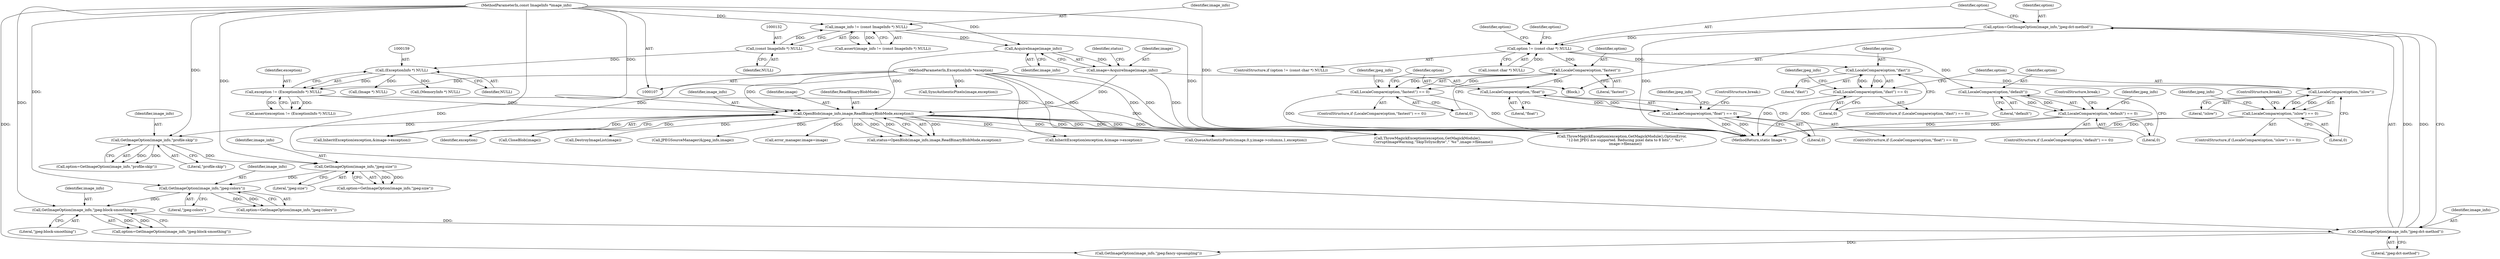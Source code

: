 digraph "0_ImageMagick_58cf5bf4fade82e3b510e8f3463a967278a3e410@pointer" {
"1000722" [label="(Call,option=GetImageOption(image_info,\"jpeg:dct-method\"))"];
"1000724" [label="(Call,GetImageOption(image_info,\"jpeg:dct-method\"))"];
"1000697" [label="(Call,GetImageOption(image_info,\"jpeg:block-smoothing\"))"];
"1000672" [label="(Call,GetImageOption(image_info,\"jpeg:colors\"))"];
"1000490" [label="(Call,GetImageOption(image_info,\"jpeg:size\"))"];
"1000320" [label="(Call,GetImageOption(image_info,\"profile:skip\"))"];
"1000179" [label="(Call,OpenBlob(image_info,image,ReadBinaryBlobMode,exception))"];
"1000175" [label="(Call,AcquireImage(image_info))"];
"1000129" [label="(Call,image_info != (const ImageInfo *) NULL)"];
"1000108" [label="(MethodParameterIn,const ImageInfo *image_info)"];
"1000131" [label="(Call,(const ImageInfo *) NULL)"];
"1000173" [label="(Call,image=AcquireImage(image_info))"];
"1000156" [label="(Call,exception != (ExceptionInfo *) NULL)"];
"1000109" [label="(MethodParameterIn,ExceptionInfo *exception)"];
"1000158" [label="(Call,(ExceptionInfo *) NULL)"];
"1000728" [label="(Call,option != (const char *) NULL)"];
"1000742" [label="(Call,LocaleCompare(option,\"default\"))"];
"1000741" [label="(Call,LocaleCompare(option,\"default\") == 0)"];
"1000757" [label="(Call,LocaleCompare(option,\"fastest\"))"];
"1000756" [label="(Call,LocaleCompare(option,\"fastest\") == 0)"];
"1000768" [label="(Call,LocaleCompare(option,\"float\"))"];
"1000767" [label="(Call,LocaleCompare(option,\"float\") == 0)"];
"1000783" [label="(Call,LocaleCompare(option,\"ifast\"))"];
"1000782" [label="(Call,LocaleCompare(option,\"ifast\") == 0)"];
"1000794" [label="(Call,LocaleCompare(option,\"islow\"))"];
"1000793" [label="(Call,LocaleCompare(option,\"islow\") == 0)"];
"1000175" [label="(Call,AcquireImage(image_info))"];
"1000697" [label="(Call,GetImageOption(image_info,\"jpeg:block-smoothing\"))"];
"1000180" [label="(Identifier,image_info)"];
"1000767" [label="(Call,LocaleCompare(option,\"float\") == 0)"];
"1000235" [label="(Call,error_manager.image=image)"];
"1000155" [label="(Call,assert(exception != (ExceptionInfo *) NULL))"];
"1000672" [label="(Call,GetImageOption(image_info,\"jpeg:colors\"))"];
"1000726" [label="(Literal,\"jpeg:dct-method\")"];
"1000177" [label="(Call,status=OpenBlob(image_info,image,ReadBinaryBlobMode,exception))"];
"1000756" [label="(Call,LocaleCompare(option,\"fastest\") == 0)"];
"1000782" [label="(Call,LocaleCompare(option,\"ifast\") == 0)"];
"1000800" [label="(Identifier,jpeg_info)"];
"1000786" [label="(Literal,0)"];
"1000759" [label="(Literal,\"fastest\")"];
"1000785" [label="(Literal,\"ifast\")"];
"1000794" [label="(Call,LocaleCompare(option,\"islow\"))"];
"1000751" [label="(ControlStructure,break;)"];
"1000318" [label="(Call,option=GetImageOption(image_info,\"profile:skip\"))"];
"1000748" [label="(Identifier,jpeg_info)"];
"1000488" [label="(Call,option=GetImageOption(image_info,\"jpeg:size\"))"];
"1000789" [label="(Identifier,jpeg_info)"];
"1000722" [label="(Call,option=GetImageOption(image_info,\"jpeg:dct-method\"))"];
"1001397" [label="(Call,QueueAuthenticPixels(image,0,y,image->columns,1,exception))"];
"1000181" [label="(Identifier,image)"];
"1000182" [label="(Identifier,ReadBinaryBlobMode)"];
"1000194" [label="(Call,(Image *) NULL)"];
"1000760" [label="(Literal,0)"];
"1000320" [label="(Call,GetImageOption(image_info,\"profile:skip\"))"];
"1000805" [label="(Identifier,option)"];
"1000770" [label="(Literal,\"float\")"];
"1000699" [label="(Literal,\"jpeg:block-smoothing\")"];
"1001792" [label="(Call,SyncAuthenticPixels(image,exception))"];
"1000183" [label="(Identifier,exception)"];
"1000156" [label="(Call,exception != (ExceptionInfo *) NULL)"];
"1000108" [label="(MethodParameterIn,const ImageInfo *image_info)"];
"1000673" [label="(Identifier,image_info)"];
"1000744" [label="(Literal,\"default\")"];
"1000129" [label="(Call,image_info != (const ImageInfo *) NULL)"];
"1000176" [label="(Identifier,image_info)"];
"1000729" [label="(Identifier,option)"];
"1000491" [label="(Identifier,image_info)"];
"1000674" [label="(Literal,\"jpeg:colors\")"];
"1000650" [label="(Call,ThrowMagickException(exception,GetMagickModule(),OptionError,\n      \"12-bit JPEG not supported. Reducing pixel data to 8 bits\",\"`%s'\",\n      image->filename))"];
"1000783" [label="(Call,LocaleCompare(option,\"ifast\"))"];
"1000232" [label="(Call,(MemoryInfo *) NULL)"];
"1000774" [label="(Identifier,jpeg_info)"];
"1000670" [label="(Call,option=GetImageOption(image_info,\"jpeg:colors\"))"];
"1000745" [label="(Literal,0)"];
"1000128" [label="(Call,assert(image_info != (const ImageInfo *) NULL))"];
"1000768" [label="(Call,LocaleCompare(option,\"float\"))"];
"1000158" [label="(Call,(ExceptionInfo *) NULL)"];
"1000730" [label="(Call,(const char *) NULL)"];
"1000724" [label="(Call,GetImageOption(image_info,\"jpeg:dct-method\"))"];
"1000725" [label="(Identifier,image_info)"];
"1000757" [label="(Call,LocaleCompare(option,\"fastest\"))"];
"1000269" [label="(Call,CloseBlob(image))"];
"1000191" [label="(Call,DestroyImageList(image))"];
"1000792" [label="(ControlStructure,if (LocaleCompare(option,\"islow\") == 0))"];
"1000727" [label="(ControlStructure,if (option != (const char *) NULL))"];
"1000695" [label="(Call,option=GetImageOption(image_info,\"jpeg:block-smoothing\"))"];
"1000771" [label="(Literal,0)"];
"1000740" [label="(ControlStructure,if (LocaleCompare(option,\"default\") == 0))"];
"1001853" [label="(MethodReturn,static Image *)"];
"1000735" [label="(Identifier,option)"];
"1000723" [label="(Identifier,option)"];
"1000781" [label="(ControlStructure,if (LocaleCompare(option,\"ifast\") == 0))"];
"1000110" [label="(Block,)"];
"1000698" [label="(Identifier,image_info)"];
"1000173" [label="(Call,image=AcquireImage(image_info))"];
"1000793" [label="(Call,LocaleCompare(option,\"islow\") == 0)"];
"1000797" [label="(Literal,0)"];
"1000741" [label="(Call,LocaleCompare(option,\"default\") == 0)"];
"1001382" [label="(Call,ThrowMagickException(exception,GetMagickModule(),\n          CorruptImageWarning,\"SkipToSyncByte\",\"`%s'\",image->filename))"];
"1000309" [label="(Call,JPEGSourceManager(&jpeg_info,image))"];
"1000492" [label="(Literal,\"jpeg:size\")"];
"1000758" [label="(Identifier,option)"];
"1000766" [label="(ControlStructure,if (LocaleCompare(option,\"float\") == 0))"];
"1000289" [label="(Call,InheritException(exception,&image->exception))"];
"1000796" [label="(Literal,\"islow\")"];
"1000490" [label="(Call,GetImageOption(image_info,\"jpeg:size\"))"];
"1000795" [label="(Identifier,option)"];
"1000109" [label="(MethodParameterIn,ExceptionInfo *exception)"];
"1000157" [label="(Identifier,exception)"];
"1000321" [label="(Identifier,image_info)"];
"1000777" [label="(ControlStructure,break;)"];
"1001070" [label="(Call,InheritException(exception,&image->exception))"];
"1000769" [label="(Identifier,option)"];
"1000784" [label="(Identifier,option)"];
"1000160" [label="(Identifier,NULL)"];
"1000174" [label="(Identifier,image)"];
"1000803" [label="(ControlStructure,break;)"];
"1000131" [label="(Call,(const ImageInfo *) NULL)"];
"1000755" [label="(ControlStructure,if (LocaleCompare(option,\"fastest\") == 0))"];
"1000133" [label="(Identifier,NULL)"];
"1000728" [label="(Call,option != (const char *) NULL)"];
"1000806" [label="(Call,GetImageOption(image_info,\"jpeg:fancy-upsampling\"))"];
"1000763" [label="(Identifier,jpeg_info)"];
"1000178" [label="(Identifier,status)"];
"1000743" [label="(Identifier,option)"];
"1000322" [label="(Literal,\"profile:skip\")"];
"1000130" [label="(Identifier,image_info)"];
"1000179" [label="(Call,OpenBlob(image_info,image,ReadBinaryBlobMode,exception))"];
"1000742" [label="(Call,LocaleCompare(option,\"default\"))"];
"1000722" -> "1000110"  [label="AST: "];
"1000722" -> "1000724"  [label="CFG: "];
"1000723" -> "1000722"  [label="AST: "];
"1000724" -> "1000722"  [label="AST: "];
"1000729" -> "1000722"  [label="CFG: "];
"1000722" -> "1001853"  [label="DDG: "];
"1000724" -> "1000722"  [label="DDG: "];
"1000724" -> "1000722"  [label="DDG: "];
"1000722" -> "1000728"  [label="DDG: "];
"1000724" -> "1000726"  [label="CFG: "];
"1000725" -> "1000724"  [label="AST: "];
"1000726" -> "1000724"  [label="AST: "];
"1000697" -> "1000724"  [label="DDG: "];
"1000108" -> "1000724"  [label="DDG: "];
"1000724" -> "1000806"  [label="DDG: "];
"1000697" -> "1000695"  [label="AST: "];
"1000697" -> "1000699"  [label="CFG: "];
"1000698" -> "1000697"  [label="AST: "];
"1000699" -> "1000697"  [label="AST: "];
"1000695" -> "1000697"  [label="CFG: "];
"1000697" -> "1000695"  [label="DDG: "];
"1000697" -> "1000695"  [label="DDG: "];
"1000672" -> "1000697"  [label="DDG: "];
"1000108" -> "1000697"  [label="DDG: "];
"1000672" -> "1000670"  [label="AST: "];
"1000672" -> "1000674"  [label="CFG: "];
"1000673" -> "1000672"  [label="AST: "];
"1000674" -> "1000672"  [label="AST: "];
"1000670" -> "1000672"  [label="CFG: "];
"1000672" -> "1000670"  [label="DDG: "];
"1000672" -> "1000670"  [label="DDG: "];
"1000490" -> "1000672"  [label="DDG: "];
"1000108" -> "1000672"  [label="DDG: "];
"1000490" -> "1000488"  [label="AST: "];
"1000490" -> "1000492"  [label="CFG: "];
"1000491" -> "1000490"  [label="AST: "];
"1000492" -> "1000490"  [label="AST: "];
"1000488" -> "1000490"  [label="CFG: "];
"1000490" -> "1000488"  [label="DDG: "];
"1000490" -> "1000488"  [label="DDG: "];
"1000320" -> "1000490"  [label="DDG: "];
"1000108" -> "1000490"  [label="DDG: "];
"1000320" -> "1000318"  [label="AST: "];
"1000320" -> "1000322"  [label="CFG: "];
"1000321" -> "1000320"  [label="AST: "];
"1000322" -> "1000320"  [label="AST: "];
"1000318" -> "1000320"  [label="CFG: "];
"1000320" -> "1000318"  [label="DDG: "];
"1000320" -> "1000318"  [label="DDG: "];
"1000179" -> "1000320"  [label="DDG: "];
"1000108" -> "1000320"  [label="DDG: "];
"1000179" -> "1000177"  [label="AST: "];
"1000179" -> "1000183"  [label="CFG: "];
"1000180" -> "1000179"  [label="AST: "];
"1000181" -> "1000179"  [label="AST: "];
"1000182" -> "1000179"  [label="AST: "];
"1000183" -> "1000179"  [label="AST: "];
"1000177" -> "1000179"  [label="CFG: "];
"1000179" -> "1001853"  [label="DDG: "];
"1000179" -> "1001853"  [label="DDG: "];
"1000179" -> "1001853"  [label="DDG: "];
"1000179" -> "1000177"  [label="DDG: "];
"1000179" -> "1000177"  [label="DDG: "];
"1000179" -> "1000177"  [label="DDG: "];
"1000179" -> "1000177"  [label="DDG: "];
"1000175" -> "1000179"  [label="DDG: "];
"1000108" -> "1000179"  [label="DDG: "];
"1000173" -> "1000179"  [label="DDG: "];
"1000156" -> "1000179"  [label="DDG: "];
"1000109" -> "1000179"  [label="DDG: "];
"1000179" -> "1000191"  [label="DDG: "];
"1000179" -> "1000235"  [label="DDG: "];
"1000179" -> "1000269"  [label="DDG: "];
"1000179" -> "1000289"  [label="DDG: "];
"1000179" -> "1000309"  [label="DDG: "];
"1000179" -> "1000650"  [label="DDG: "];
"1000179" -> "1001070"  [label="DDG: "];
"1000179" -> "1001382"  [label="DDG: "];
"1000179" -> "1001397"  [label="DDG: "];
"1000175" -> "1000173"  [label="AST: "];
"1000175" -> "1000176"  [label="CFG: "];
"1000176" -> "1000175"  [label="AST: "];
"1000173" -> "1000175"  [label="CFG: "];
"1000175" -> "1000173"  [label="DDG: "];
"1000129" -> "1000175"  [label="DDG: "];
"1000108" -> "1000175"  [label="DDG: "];
"1000129" -> "1000128"  [label="AST: "];
"1000129" -> "1000131"  [label="CFG: "];
"1000130" -> "1000129"  [label="AST: "];
"1000131" -> "1000129"  [label="AST: "];
"1000128" -> "1000129"  [label="CFG: "];
"1000129" -> "1001853"  [label="DDG: "];
"1000129" -> "1000128"  [label="DDG: "];
"1000129" -> "1000128"  [label="DDG: "];
"1000108" -> "1000129"  [label="DDG: "];
"1000131" -> "1000129"  [label="DDG: "];
"1000108" -> "1000107"  [label="AST: "];
"1000108" -> "1001853"  [label="DDG: "];
"1000108" -> "1000806"  [label="DDG: "];
"1000131" -> "1000133"  [label="CFG: "];
"1000132" -> "1000131"  [label="AST: "];
"1000133" -> "1000131"  [label="AST: "];
"1000131" -> "1000158"  [label="DDG: "];
"1000173" -> "1000110"  [label="AST: "];
"1000174" -> "1000173"  [label="AST: "];
"1000178" -> "1000173"  [label="CFG: "];
"1000173" -> "1001853"  [label="DDG: "];
"1000156" -> "1000155"  [label="AST: "];
"1000156" -> "1000158"  [label="CFG: "];
"1000157" -> "1000156"  [label="AST: "];
"1000158" -> "1000156"  [label="AST: "];
"1000155" -> "1000156"  [label="CFG: "];
"1000156" -> "1001853"  [label="DDG: "];
"1000156" -> "1000155"  [label="DDG: "];
"1000156" -> "1000155"  [label="DDG: "];
"1000109" -> "1000156"  [label="DDG: "];
"1000158" -> "1000156"  [label="DDG: "];
"1000109" -> "1000107"  [label="AST: "];
"1000109" -> "1001853"  [label="DDG: "];
"1000109" -> "1000289"  [label="DDG: "];
"1000109" -> "1000650"  [label="DDG: "];
"1000109" -> "1001070"  [label="DDG: "];
"1000109" -> "1001382"  [label="DDG: "];
"1000109" -> "1001397"  [label="DDG: "];
"1000109" -> "1001792"  [label="DDG: "];
"1000158" -> "1000160"  [label="CFG: "];
"1000159" -> "1000158"  [label="AST: "];
"1000160" -> "1000158"  [label="AST: "];
"1000158" -> "1000194"  [label="DDG: "];
"1000158" -> "1000232"  [label="DDG: "];
"1000728" -> "1000727"  [label="AST: "];
"1000728" -> "1000730"  [label="CFG: "];
"1000729" -> "1000728"  [label="AST: "];
"1000730" -> "1000728"  [label="AST: "];
"1000735" -> "1000728"  [label="CFG: "];
"1000805" -> "1000728"  [label="CFG: "];
"1000730" -> "1000728"  [label="DDG: "];
"1000728" -> "1000742"  [label="DDG: "];
"1000728" -> "1000757"  [label="DDG: "];
"1000728" -> "1000783"  [label="DDG: "];
"1000742" -> "1000741"  [label="AST: "];
"1000742" -> "1000744"  [label="CFG: "];
"1000743" -> "1000742"  [label="AST: "];
"1000744" -> "1000742"  [label="AST: "];
"1000745" -> "1000742"  [label="CFG: "];
"1000742" -> "1000741"  [label="DDG: "];
"1000742" -> "1000741"  [label="DDG: "];
"1000741" -> "1000740"  [label="AST: "];
"1000741" -> "1000745"  [label="CFG: "];
"1000745" -> "1000741"  [label="AST: "];
"1000748" -> "1000741"  [label="CFG: "];
"1000751" -> "1000741"  [label="CFG: "];
"1000741" -> "1001853"  [label="DDG: "];
"1000741" -> "1001853"  [label="DDG: "];
"1000757" -> "1000756"  [label="AST: "];
"1000757" -> "1000759"  [label="CFG: "];
"1000758" -> "1000757"  [label="AST: "];
"1000759" -> "1000757"  [label="AST: "];
"1000760" -> "1000757"  [label="CFG: "];
"1000757" -> "1000756"  [label="DDG: "];
"1000757" -> "1000756"  [label="DDG: "];
"1000757" -> "1000768"  [label="DDG: "];
"1000756" -> "1000755"  [label="AST: "];
"1000756" -> "1000760"  [label="CFG: "];
"1000760" -> "1000756"  [label="AST: "];
"1000763" -> "1000756"  [label="CFG: "];
"1000769" -> "1000756"  [label="CFG: "];
"1000756" -> "1001853"  [label="DDG: "];
"1000756" -> "1001853"  [label="DDG: "];
"1000768" -> "1000767"  [label="AST: "];
"1000768" -> "1000770"  [label="CFG: "];
"1000769" -> "1000768"  [label="AST: "];
"1000770" -> "1000768"  [label="AST: "];
"1000771" -> "1000768"  [label="CFG: "];
"1000768" -> "1000767"  [label="DDG: "];
"1000768" -> "1000767"  [label="DDG: "];
"1000767" -> "1000766"  [label="AST: "];
"1000767" -> "1000771"  [label="CFG: "];
"1000771" -> "1000767"  [label="AST: "];
"1000774" -> "1000767"  [label="CFG: "];
"1000777" -> "1000767"  [label="CFG: "];
"1000767" -> "1001853"  [label="DDG: "];
"1000767" -> "1001853"  [label="DDG: "];
"1000783" -> "1000782"  [label="AST: "];
"1000783" -> "1000785"  [label="CFG: "];
"1000784" -> "1000783"  [label="AST: "];
"1000785" -> "1000783"  [label="AST: "];
"1000786" -> "1000783"  [label="CFG: "];
"1000783" -> "1000782"  [label="DDG: "];
"1000783" -> "1000782"  [label="DDG: "];
"1000783" -> "1000794"  [label="DDG: "];
"1000782" -> "1000781"  [label="AST: "];
"1000782" -> "1000786"  [label="CFG: "];
"1000786" -> "1000782"  [label="AST: "];
"1000789" -> "1000782"  [label="CFG: "];
"1000795" -> "1000782"  [label="CFG: "];
"1000782" -> "1001853"  [label="DDG: "];
"1000782" -> "1001853"  [label="DDG: "];
"1000794" -> "1000793"  [label="AST: "];
"1000794" -> "1000796"  [label="CFG: "];
"1000795" -> "1000794"  [label="AST: "];
"1000796" -> "1000794"  [label="AST: "];
"1000797" -> "1000794"  [label="CFG: "];
"1000794" -> "1000793"  [label="DDG: "];
"1000794" -> "1000793"  [label="DDG: "];
"1000793" -> "1000792"  [label="AST: "];
"1000793" -> "1000797"  [label="CFG: "];
"1000797" -> "1000793"  [label="AST: "];
"1000800" -> "1000793"  [label="CFG: "];
"1000803" -> "1000793"  [label="CFG: "];
"1000793" -> "1001853"  [label="DDG: "];
"1000793" -> "1001853"  [label="DDG: "];
}

